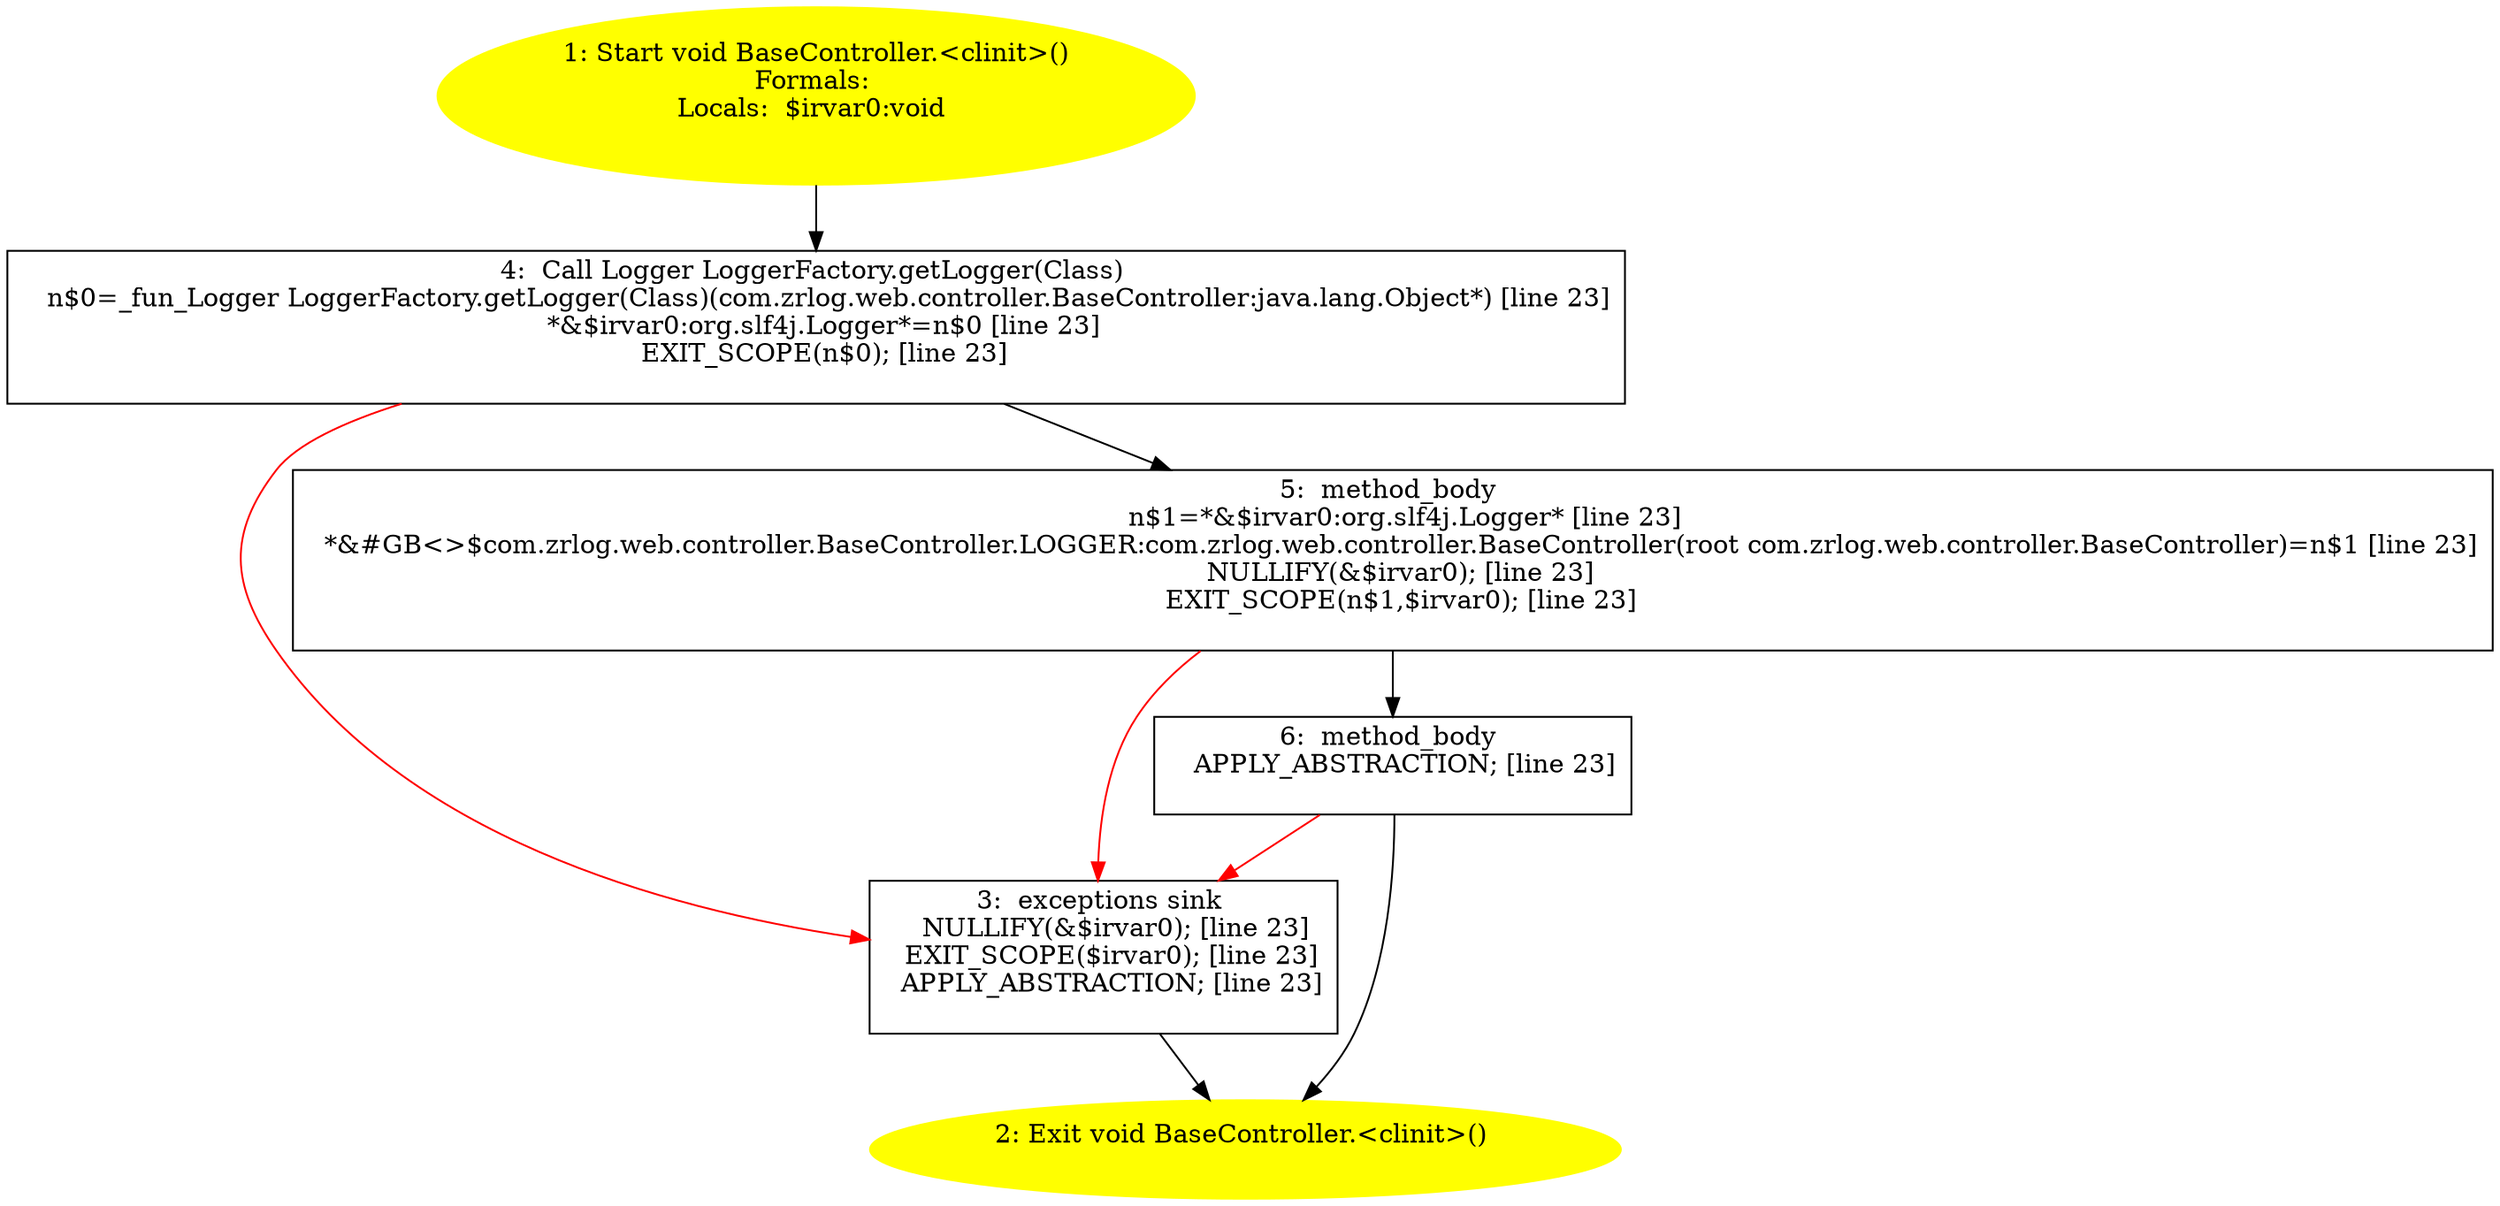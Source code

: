 /* @generated */
digraph cfg {
"com.zrlog.web.controller.BaseController.<clinit>():void.6a93f8afe3e8435114baf9c675a44ac2_1" [label="1: Start void BaseController.<clinit>()\nFormals: \nLocals:  $irvar0:void \n  " color=yellow style=filled]
	

	 "com.zrlog.web.controller.BaseController.<clinit>():void.6a93f8afe3e8435114baf9c675a44ac2_1" -> "com.zrlog.web.controller.BaseController.<clinit>():void.6a93f8afe3e8435114baf9c675a44ac2_4" ;
"com.zrlog.web.controller.BaseController.<clinit>():void.6a93f8afe3e8435114baf9c675a44ac2_2" [label="2: Exit void BaseController.<clinit>() \n  " color=yellow style=filled]
	

"com.zrlog.web.controller.BaseController.<clinit>():void.6a93f8afe3e8435114baf9c675a44ac2_3" [label="3:  exceptions sink \n   NULLIFY(&$irvar0); [line 23]\n  EXIT_SCOPE($irvar0); [line 23]\n  APPLY_ABSTRACTION; [line 23]\n " shape="box"]
	

	 "com.zrlog.web.controller.BaseController.<clinit>():void.6a93f8afe3e8435114baf9c675a44ac2_3" -> "com.zrlog.web.controller.BaseController.<clinit>():void.6a93f8afe3e8435114baf9c675a44ac2_2" ;
"com.zrlog.web.controller.BaseController.<clinit>():void.6a93f8afe3e8435114baf9c675a44ac2_4" [label="4:  Call Logger LoggerFactory.getLogger(Class) \n   n$0=_fun_Logger LoggerFactory.getLogger(Class)(com.zrlog.web.controller.BaseController:java.lang.Object*) [line 23]\n  *&$irvar0:org.slf4j.Logger*=n$0 [line 23]\n  EXIT_SCOPE(n$0); [line 23]\n " shape="box"]
	

	 "com.zrlog.web.controller.BaseController.<clinit>():void.6a93f8afe3e8435114baf9c675a44ac2_4" -> "com.zrlog.web.controller.BaseController.<clinit>():void.6a93f8afe3e8435114baf9c675a44ac2_5" ;
	 "com.zrlog.web.controller.BaseController.<clinit>():void.6a93f8afe3e8435114baf9c675a44ac2_4" -> "com.zrlog.web.controller.BaseController.<clinit>():void.6a93f8afe3e8435114baf9c675a44ac2_3" [color="red" ];
"com.zrlog.web.controller.BaseController.<clinit>():void.6a93f8afe3e8435114baf9c675a44ac2_5" [label="5:  method_body \n   n$1=*&$irvar0:org.slf4j.Logger* [line 23]\n  *&#GB<>$com.zrlog.web.controller.BaseController.LOGGER:com.zrlog.web.controller.BaseController(root com.zrlog.web.controller.BaseController)=n$1 [line 23]\n  NULLIFY(&$irvar0); [line 23]\n  EXIT_SCOPE(n$1,$irvar0); [line 23]\n " shape="box"]
	

	 "com.zrlog.web.controller.BaseController.<clinit>():void.6a93f8afe3e8435114baf9c675a44ac2_5" -> "com.zrlog.web.controller.BaseController.<clinit>():void.6a93f8afe3e8435114baf9c675a44ac2_6" ;
	 "com.zrlog.web.controller.BaseController.<clinit>():void.6a93f8afe3e8435114baf9c675a44ac2_5" -> "com.zrlog.web.controller.BaseController.<clinit>():void.6a93f8afe3e8435114baf9c675a44ac2_3" [color="red" ];
"com.zrlog.web.controller.BaseController.<clinit>():void.6a93f8afe3e8435114baf9c675a44ac2_6" [label="6:  method_body \n   APPLY_ABSTRACTION; [line 23]\n " shape="box"]
	

	 "com.zrlog.web.controller.BaseController.<clinit>():void.6a93f8afe3e8435114baf9c675a44ac2_6" -> "com.zrlog.web.controller.BaseController.<clinit>():void.6a93f8afe3e8435114baf9c675a44ac2_2" ;
	 "com.zrlog.web.controller.BaseController.<clinit>():void.6a93f8afe3e8435114baf9c675a44ac2_6" -> "com.zrlog.web.controller.BaseController.<clinit>():void.6a93f8afe3e8435114baf9c675a44ac2_3" [color="red" ];
}
